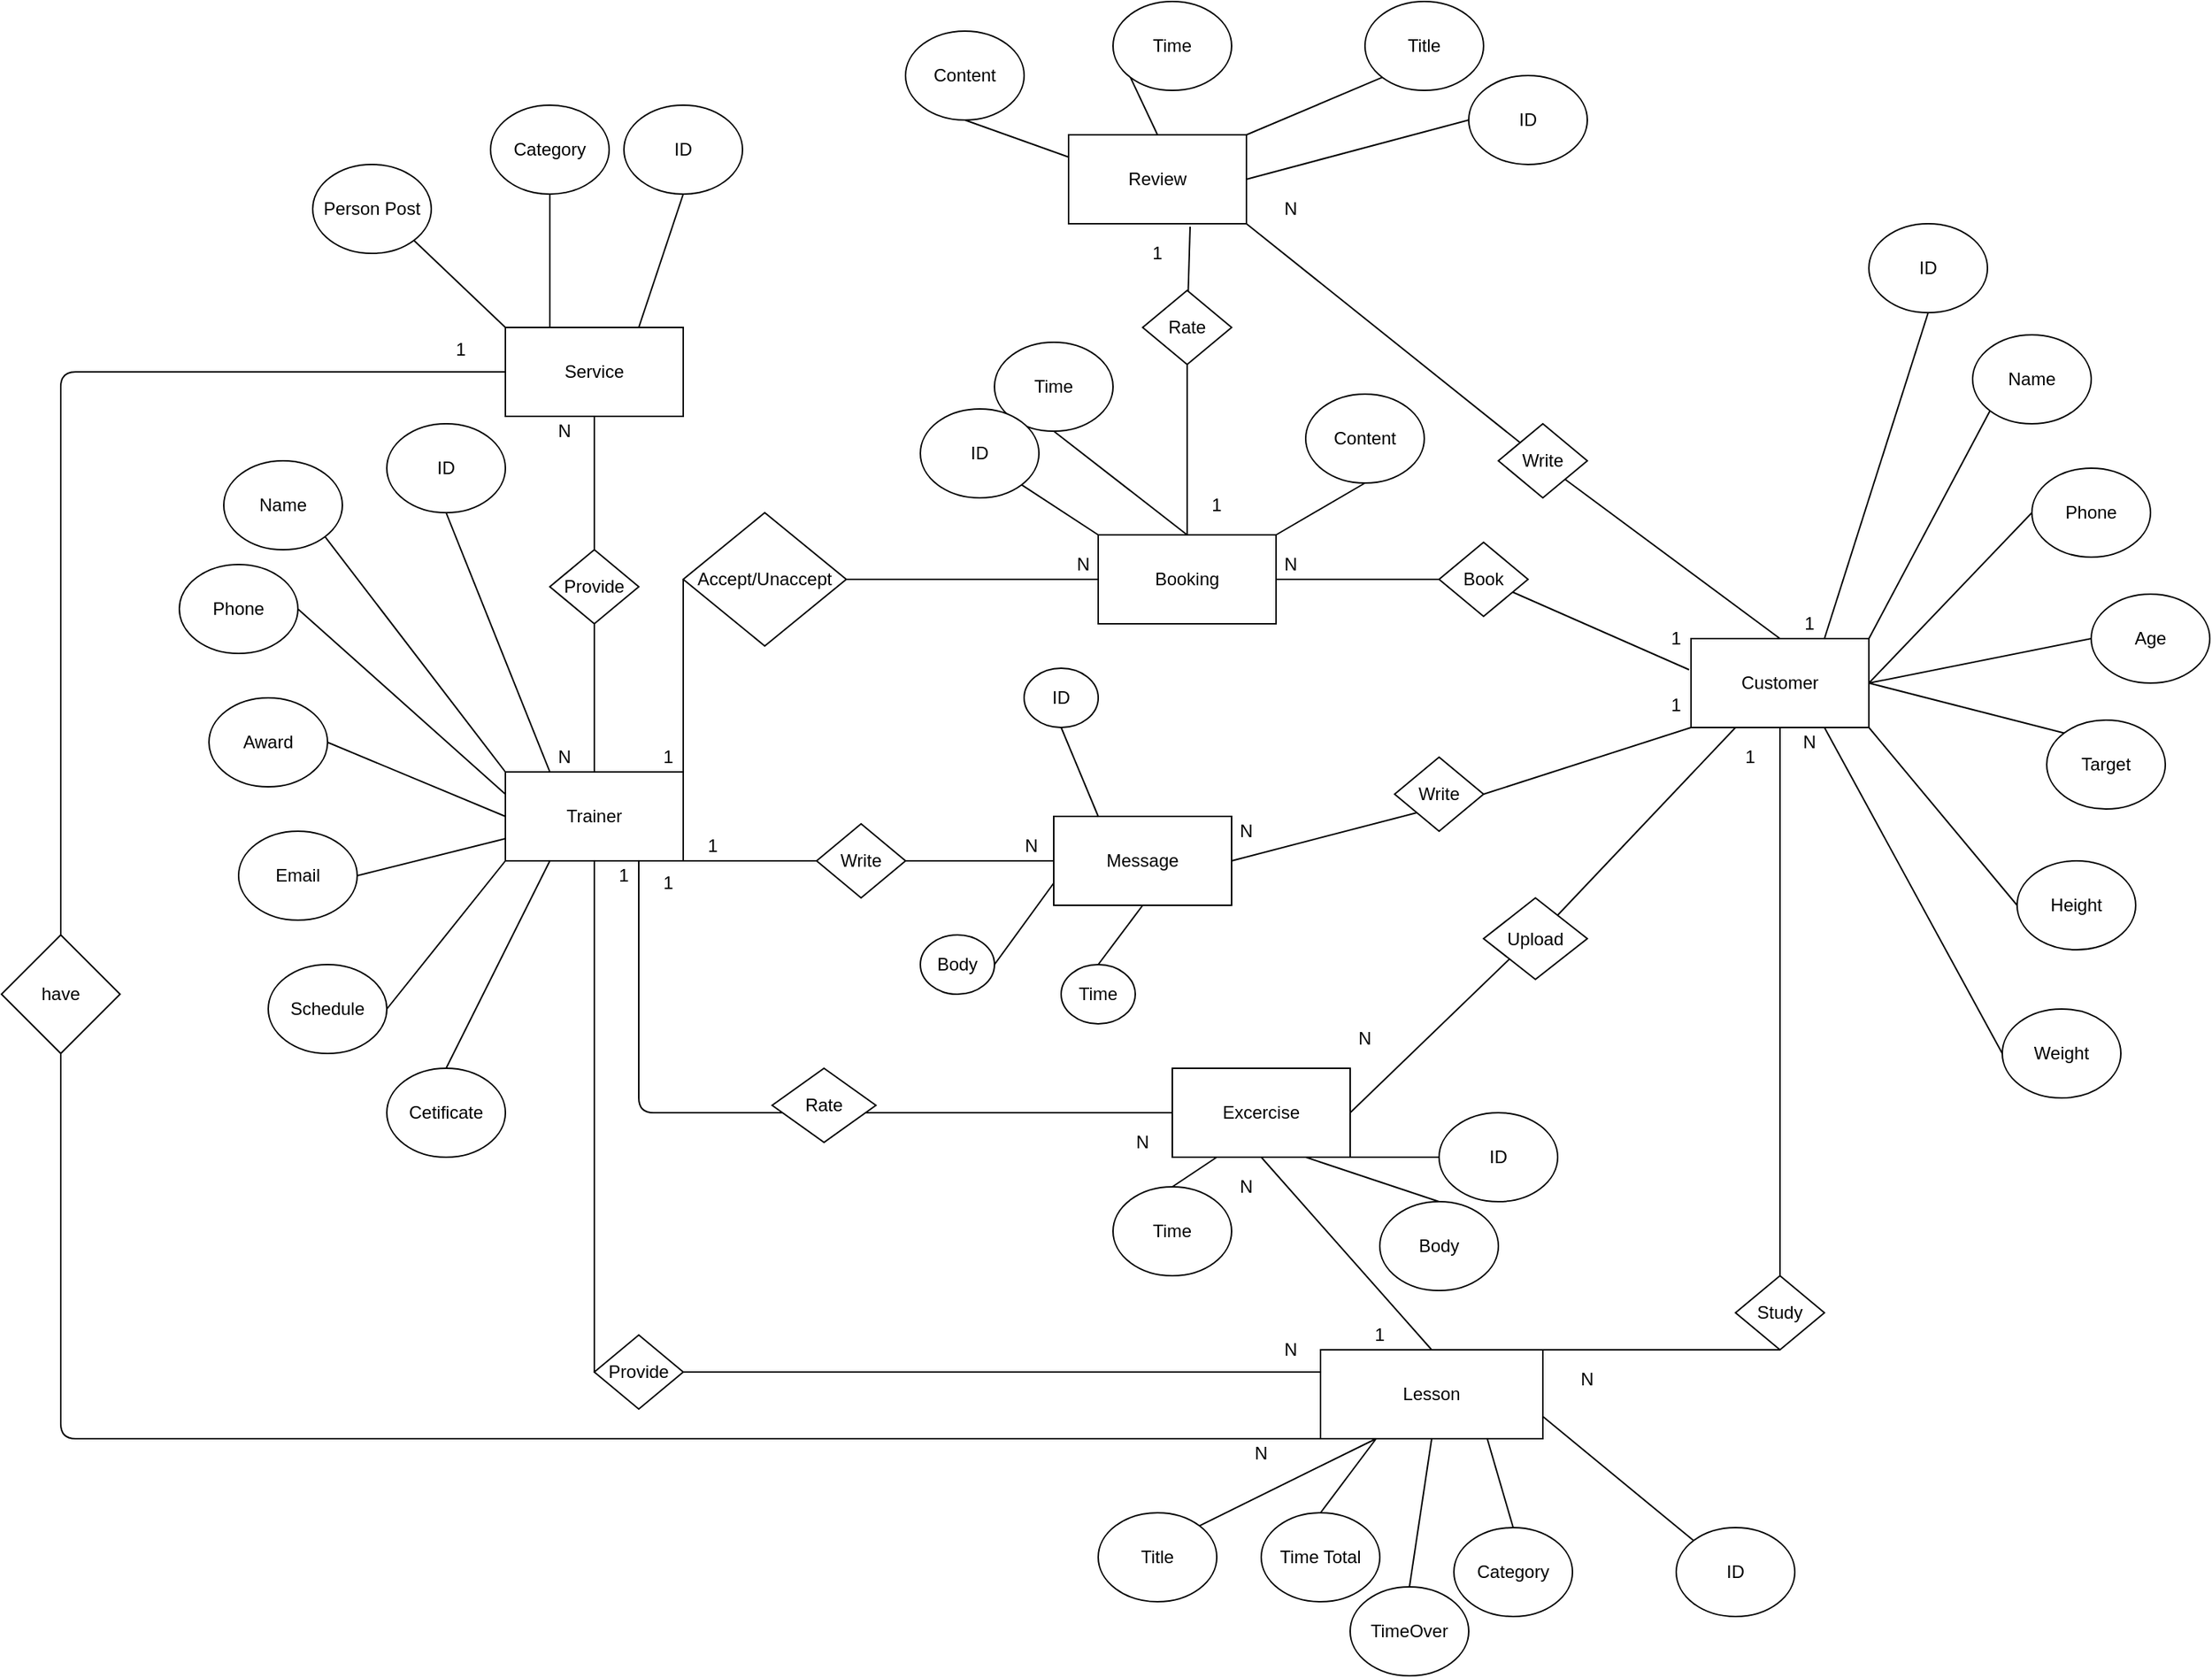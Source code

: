 <mxfile version="13.8.1" type="github">
  <diagram id="C5RBs43oDa-KdzZeNtuy" name="Page-1">
    <mxGraphModel dx="1174" dy="645" grid="1" gridSize="10" guides="1" tooltips="1" connect="1" arrows="1" fold="1" page="1" pageScale="1" pageWidth="2339" pageHeight="3300" math="0" shadow="0">
      <root>
        <mxCell id="WIyWlLk6GJQsqaUBKTNV-0" />
        <mxCell id="WIyWlLk6GJQsqaUBKTNV-1" parent="WIyWlLk6GJQsqaUBKTNV-0" />
        <mxCell id="ReeH3Xt1Pkfj4cLhiJu3-0" value="Message" style="rounded=0;whiteSpace=wrap;html=1;" parent="WIyWlLk6GJQsqaUBKTNV-1" vertex="1">
          <mxGeometry x="1190" y="980" width="120" height="60" as="geometry" />
        </mxCell>
        <mxCell id="ReeH3Xt1Pkfj4cLhiJu3-1" value="Lesson" style="rounded=0;whiteSpace=wrap;html=1;" parent="WIyWlLk6GJQsqaUBKTNV-1" vertex="1">
          <mxGeometry x="1370" y="1340" width="150" height="60" as="geometry" />
        </mxCell>
        <mxCell id="ReeH3Xt1Pkfj4cLhiJu3-2" value="Service" style="rounded=0;whiteSpace=wrap;html=1;" parent="WIyWlLk6GJQsqaUBKTNV-1" vertex="1">
          <mxGeometry x="820" y="650" width="120" height="60" as="geometry" />
        </mxCell>
        <mxCell id="ReeH3Xt1Pkfj4cLhiJu3-3" value="Review" style="rounded=0;whiteSpace=wrap;html=1;" parent="WIyWlLk6GJQsqaUBKTNV-1" vertex="1">
          <mxGeometry x="1200" y="520" width="120" height="60" as="geometry" />
        </mxCell>
        <mxCell id="ReeH3Xt1Pkfj4cLhiJu3-5" value="Booking" style="rounded=0;whiteSpace=wrap;html=1;" parent="WIyWlLk6GJQsqaUBKTNV-1" vertex="1">
          <mxGeometry x="1220" y="790" width="120" height="60" as="geometry" />
        </mxCell>
        <mxCell id="ReeH3Xt1Pkfj4cLhiJu3-6" value="Trainer" style="rounded=0;whiteSpace=wrap;html=1;" parent="WIyWlLk6GJQsqaUBKTNV-1" vertex="1">
          <mxGeometry x="820" y="950" width="120" height="60" as="geometry" />
        </mxCell>
        <mxCell id="ReeH3Xt1Pkfj4cLhiJu3-4" value="Customer" style="rounded=0;whiteSpace=wrap;html=1;" parent="WIyWlLk6GJQsqaUBKTNV-1" vertex="1">
          <mxGeometry x="1620" y="860" width="120" height="60" as="geometry" />
        </mxCell>
        <mxCell id="ReeH3Xt1Pkfj4cLhiJu3-15" value="" style="endArrow=none;html=1;" parent="WIyWlLk6GJQsqaUBKTNV-1" source="ReeH3Xt1Pkfj4cLhiJu3-97" edge="1">
          <mxGeometry width="50" height="50" relative="1" as="geometry">
            <mxPoint x="1060" y="690" as="sourcePoint" />
            <mxPoint x="1282" y="582" as="targetPoint" />
          </mxGeometry>
        </mxCell>
        <mxCell id="ReeH3Xt1Pkfj4cLhiJu3-16" value="" style="endArrow=none;html=1;entryX=1;entryY=1;entryDx=0;entryDy=0;" parent="WIyWlLk6GJQsqaUBKTNV-1" source="ReeH3Xt1Pkfj4cLhiJu3-95" target="ReeH3Xt1Pkfj4cLhiJu3-3" edge="1">
          <mxGeometry width="50" height="50" relative="1" as="geometry">
            <mxPoint x="1580" y="880" as="sourcePoint" />
            <mxPoint x="1630" y="830" as="targetPoint" />
          </mxGeometry>
        </mxCell>
        <mxCell id="ReeH3Xt1Pkfj4cLhiJu3-17" value="" style="endArrow=none;html=1;entryX=-0.011;entryY=0.35;entryDx=0;entryDy=0;entryPerimeter=0;" parent="WIyWlLk6GJQsqaUBKTNV-1" source="ReeH3Xt1Pkfj4cLhiJu3-102" target="ReeH3Xt1Pkfj4cLhiJu3-4" edge="1">
          <mxGeometry width="50" height="50" relative="1" as="geometry">
            <mxPoint x="1350" y="901" as="sourcePoint" />
            <mxPoint x="1520" y="905" as="targetPoint" />
          </mxGeometry>
        </mxCell>
        <mxCell id="ReeH3Xt1Pkfj4cLhiJu3-18" value="" style="endArrow=none;html=1;exitX=1;exitY=0.5;exitDx=0;exitDy=0;entryX=0;entryY=0.5;entryDx=0;entryDy=0;" parent="WIyWlLk6GJQsqaUBKTNV-1" source="ReeH3Xt1Pkfj4cLhiJu3-100" target="ReeH3Xt1Pkfj4cLhiJu3-5" edge="1">
          <mxGeometry width="50" height="50" relative="1" as="geometry">
            <mxPoint x="1060" y="890" as="sourcePoint" />
            <mxPoint x="1220" y="830" as="targetPoint" />
          </mxGeometry>
        </mxCell>
        <mxCell id="ReeH3Xt1Pkfj4cLhiJu3-19" value="" style="endArrow=none;html=1;entryX=0.5;entryY=1;entryDx=0;entryDy=0;exitX=0.5;exitY=0;exitDx=0;exitDy=0;" parent="WIyWlLk6GJQsqaUBKTNV-1" source="ReeH3Xt1Pkfj4cLhiJu3-6" target="ReeH3Xt1Pkfj4cLhiJu3-2" edge="1">
          <mxGeometry width="50" height="50" relative="1" as="geometry">
            <mxPoint x="990" y="890" as="sourcePoint" />
            <mxPoint x="1040" y="840" as="targetPoint" />
          </mxGeometry>
        </mxCell>
        <mxCell id="ReeH3Xt1Pkfj4cLhiJu3-20" value="" style="endArrow=none;html=1;entryX=0.5;entryY=1;entryDx=0;entryDy=0;exitX=0.5;exitY=0;exitDx=0;exitDy=0;" parent="WIyWlLk6GJQsqaUBKTNV-1" source="ReeH3Xt1Pkfj4cLhiJu3-107" target="ReeH3Xt1Pkfj4cLhiJu3-4" edge="1">
          <mxGeometry width="50" height="50" relative="1" as="geometry">
            <mxPoint x="1480" y="1050" as="sourcePoint" />
            <mxPoint x="1530" y="1000" as="targetPoint" />
          </mxGeometry>
        </mxCell>
        <mxCell id="ReeH3Xt1Pkfj4cLhiJu3-21" value="" style="endArrow=none;html=1;exitX=0;exitY=0.5;exitDx=0;exitDy=0;entryX=0.5;entryY=1;entryDx=0;entryDy=0;" parent="WIyWlLk6GJQsqaUBKTNV-1" source="ReeH3Xt1Pkfj4cLhiJu3-108" target="ReeH3Xt1Pkfj4cLhiJu3-6" edge="1">
          <mxGeometry width="50" height="50" relative="1" as="geometry">
            <mxPoint x="1300" y="1000" as="sourcePoint" />
            <mxPoint x="980" y="1080" as="targetPoint" />
            <Array as="points" />
          </mxGeometry>
        </mxCell>
        <mxCell id="ReeH3Xt1Pkfj4cLhiJu3-23" value="" style="endArrow=none;html=1;exitX=1;exitY=0.5;exitDx=0;exitDy=0;entryX=0;entryY=0.5;entryDx=0;entryDy=0;" parent="WIyWlLk6GJQsqaUBKTNV-1" source="ReeH3Xt1Pkfj4cLhiJu3-106" target="ReeH3Xt1Pkfj4cLhiJu3-0" edge="1">
          <mxGeometry width="50" height="50" relative="1" as="geometry">
            <mxPoint x="1300" y="920" as="sourcePoint" />
            <mxPoint x="1350" y="870" as="targetPoint" />
          </mxGeometry>
        </mxCell>
        <mxCell id="ReeH3Xt1Pkfj4cLhiJu3-24" value="" style="endArrow=none;html=1;exitX=1;exitY=0.5;exitDx=0;exitDy=0;entryX=0;entryY=1;entryDx=0;entryDy=0;" parent="WIyWlLk6GJQsqaUBKTNV-1" source="ReeH3Xt1Pkfj4cLhiJu3-104" target="ReeH3Xt1Pkfj4cLhiJu3-4" edge="1">
          <mxGeometry width="50" height="50" relative="1" as="geometry">
            <mxPoint x="1300" y="920" as="sourcePoint" />
            <mxPoint x="1350" y="870" as="targetPoint" />
          </mxGeometry>
        </mxCell>
        <mxCell id="ReeH3Xt1Pkfj4cLhiJu3-25" value="ID" style="ellipse;whiteSpace=wrap;html=1;" parent="WIyWlLk6GJQsqaUBKTNV-1" vertex="1">
          <mxGeometry x="1740" y="580" width="80" height="60" as="geometry" />
        </mxCell>
        <mxCell id="ReeH3Xt1Pkfj4cLhiJu3-26" value="Phone" style="ellipse;whiteSpace=wrap;html=1;" parent="WIyWlLk6GJQsqaUBKTNV-1" vertex="1">
          <mxGeometry x="1850" y="745" width="80" height="60" as="geometry" />
        </mxCell>
        <mxCell id="ReeH3Xt1Pkfj4cLhiJu3-27" value="Age" style="ellipse;whiteSpace=wrap;html=1;" parent="WIyWlLk6GJQsqaUBKTNV-1" vertex="1">
          <mxGeometry x="1890" y="830" width="80" height="60" as="geometry" />
        </mxCell>
        <mxCell id="ReeH3Xt1Pkfj4cLhiJu3-28" value="Name" style="ellipse;whiteSpace=wrap;html=1;" parent="WIyWlLk6GJQsqaUBKTNV-1" vertex="1">
          <mxGeometry x="1810" y="655" width="80" height="60" as="geometry" />
        </mxCell>
        <mxCell id="ReeH3Xt1Pkfj4cLhiJu3-29" value="Target" style="ellipse;whiteSpace=wrap;html=1;" parent="WIyWlLk6GJQsqaUBKTNV-1" vertex="1">
          <mxGeometry x="1860" y="915" width="80" height="60" as="geometry" />
        </mxCell>
        <mxCell id="ReeH3Xt1Pkfj4cLhiJu3-30" value="Height" style="ellipse;whiteSpace=wrap;html=1;" parent="WIyWlLk6GJQsqaUBKTNV-1" vertex="1">
          <mxGeometry x="1840" y="1010" width="80" height="60" as="geometry" />
        </mxCell>
        <mxCell id="ReeH3Xt1Pkfj4cLhiJu3-31" value="Weight" style="ellipse;whiteSpace=wrap;html=1;" parent="WIyWlLk6GJQsqaUBKTNV-1" vertex="1">
          <mxGeometry x="1830" y="1110" width="80" height="60" as="geometry" />
        </mxCell>
        <mxCell id="ReeH3Xt1Pkfj4cLhiJu3-32" value="" style="endArrow=none;html=1;entryX=0.5;entryY=1;entryDx=0;entryDy=0;exitX=0.75;exitY=0;exitDx=0;exitDy=0;" parent="WIyWlLk6GJQsqaUBKTNV-1" source="ReeH3Xt1Pkfj4cLhiJu3-4" target="ReeH3Xt1Pkfj4cLhiJu3-25" edge="1">
          <mxGeometry width="50" height="50" relative="1" as="geometry">
            <mxPoint x="1600" y="880" as="sourcePoint" />
            <mxPoint x="1650" y="830" as="targetPoint" />
          </mxGeometry>
        </mxCell>
        <mxCell id="ReeH3Xt1Pkfj4cLhiJu3-33" value="" style="endArrow=none;html=1;entryX=0;entryY=1;entryDx=0;entryDy=0;exitX=1;exitY=0;exitDx=0;exitDy=0;" parent="WIyWlLk6GJQsqaUBKTNV-1" source="ReeH3Xt1Pkfj4cLhiJu3-4" target="ReeH3Xt1Pkfj4cLhiJu3-28" edge="1">
          <mxGeometry width="50" height="50" relative="1" as="geometry">
            <mxPoint x="1650" y="880" as="sourcePoint" />
            <mxPoint x="1670" y="850" as="targetPoint" />
          </mxGeometry>
        </mxCell>
        <mxCell id="ReeH3Xt1Pkfj4cLhiJu3-34" value="" style="endArrow=none;html=1;entryX=0;entryY=0.5;entryDx=0;entryDy=0;exitX=1;exitY=0.5;exitDx=0;exitDy=0;" parent="WIyWlLk6GJQsqaUBKTNV-1" source="ReeH3Xt1Pkfj4cLhiJu3-4" target="ReeH3Xt1Pkfj4cLhiJu3-26" edge="1">
          <mxGeometry width="50" height="50" relative="1" as="geometry">
            <mxPoint x="1650" y="890" as="sourcePoint" />
            <mxPoint x="1690" y="840" as="targetPoint" />
          </mxGeometry>
        </mxCell>
        <mxCell id="ReeH3Xt1Pkfj4cLhiJu3-35" value="" style="endArrow=none;html=1;entryX=0;entryY=0.5;entryDx=0;entryDy=0;exitX=1;exitY=0.5;exitDx=0;exitDy=0;" parent="WIyWlLk6GJQsqaUBKTNV-1" source="ReeH3Xt1Pkfj4cLhiJu3-4" target="ReeH3Xt1Pkfj4cLhiJu3-27" edge="1">
          <mxGeometry width="50" height="50" relative="1" as="geometry">
            <mxPoint x="1640" y="910" as="sourcePoint" />
            <mxPoint x="1690" y="850" as="targetPoint" />
          </mxGeometry>
        </mxCell>
        <mxCell id="ReeH3Xt1Pkfj4cLhiJu3-36" value="" style="endArrow=none;html=1;entryX=0;entryY=0;entryDx=0;entryDy=0;exitX=1;exitY=0.5;exitDx=0;exitDy=0;" parent="WIyWlLk6GJQsqaUBKTNV-1" source="ReeH3Xt1Pkfj4cLhiJu3-4" target="ReeH3Xt1Pkfj4cLhiJu3-29" edge="1">
          <mxGeometry width="50" height="50" relative="1" as="geometry">
            <mxPoint x="1650" y="915" as="sourcePoint" />
            <mxPoint x="1690" y="865" as="targetPoint" />
          </mxGeometry>
        </mxCell>
        <mxCell id="ReeH3Xt1Pkfj4cLhiJu3-37" value="" style="endArrow=none;html=1;entryX=0;entryY=0.5;entryDx=0;entryDy=0;exitX=1;exitY=1;exitDx=0;exitDy=0;" parent="WIyWlLk6GJQsqaUBKTNV-1" source="ReeH3Xt1Pkfj4cLhiJu3-4" target="ReeH3Xt1Pkfj4cLhiJu3-30" edge="1">
          <mxGeometry width="50" height="50" relative="1" as="geometry">
            <mxPoint x="1650" y="940" as="sourcePoint" />
            <mxPoint x="1690" y="890" as="targetPoint" />
          </mxGeometry>
        </mxCell>
        <mxCell id="ReeH3Xt1Pkfj4cLhiJu3-38" value="" style="endArrow=none;html=1;entryX=0;entryY=0.5;entryDx=0;entryDy=0;exitX=0.75;exitY=1;exitDx=0;exitDy=0;" parent="WIyWlLk6GJQsqaUBKTNV-1" source="ReeH3Xt1Pkfj4cLhiJu3-4" target="ReeH3Xt1Pkfj4cLhiJu3-31" edge="1">
          <mxGeometry width="50" height="50" relative="1" as="geometry">
            <mxPoint x="1620" y="940" as="sourcePoint" />
            <mxPoint x="1660" y="890" as="targetPoint" />
          </mxGeometry>
        </mxCell>
        <mxCell id="ReeH3Xt1Pkfj4cLhiJu3-42" value="ID" style="ellipse;whiteSpace=wrap;html=1;" parent="WIyWlLk6GJQsqaUBKTNV-1" vertex="1">
          <mxGeometry x="1610" y="1460" width="80" height="60" as="geometry" />
        </mxCell>
        <mxCell id="ReeH3Xt1Pkfj4cLhiJu3-43" value="Category" style="ellipse;whiteSpace=wrap;html=1;" parent="WIyWlLk6GJQsqaUBKTNV-1" vertex="1">
          <mxGeometry x="1460" y="1460" width="80" height="60" as="geometry" />
        </mxCell>
        <mxCell id="ReeH3Xt1Pkfj4cLhiJu3-44" value="Time Total" style="ellipse;whiteSpace=wrap;html=1;" parent="WIyWlLk6GJQsqaUBKTNV-1" vertex="1">
          <mxGeometry x="1330" y="1450" width="80" height="60" as="geometry" />
        </mxCell>
        <mxCell id="ReeH3Xt1Pkfj4cLhiJu3-45" value="Title" style="ellipse;whiteSpace=wrap;html=1;" parent="WIyWlLk6GJQsqaUBKTNV-1" vertex="1">
          <mxGeometry x="1220" y="1450" width="80" height="60" as="geometry" />
        </mxCell>
        <mxCell id="ReeH3Xt1Pkfj4cLhiJu3-46" value="" style="endArrow=none;html=1;exitX=1;exitY=0;exitDx=0;exitDy=0;entryX=0.25;entryY=1;entryDx=0;entryDy=0;" parent="WIyWlLk6GJQsqaUBKTNV-1" source="ReeH3Xt1Pkfj4cLhiJu3-45" target="ReeH3Xt1Pkfj4cLhiJu3-1" edge="1">
          <mxGeometry width="50" height="50" relative="1" as="geometry">
            <mxPoint x="1280" y="1160" as="sourcePoint" />
            <mxPoint x="1330" y="1110" as="targetPoint" />
          </mxGeometry>
        </mxCell>
        <mxCell id="ReeH3Xt1Pkfj4cLhiJu3-48" value="" style="endArrow=none;html=1;entryX=0.25;entryY=1;entryDx=0;entryDy=0;exitX=0.5;exitY=0;exitDx=0;exitDy=0;" parent="WIyWlLk6GJQsqaUBKTNV-1" source="ReeH3Xt1Pkfj4cLhiJu3-44" target="ReeH3Xt1Pkfj4cLhiJu3-1" edge="1">
          <mxGeometry width="50" height="50" relative="1" as="geometry">
            <mxPoint x="1350" y="1180" as="sourcePoint" />
            <mxPoint x="1400" y="1130" as="targetPoint" />
          </mxGeometry>
        </mxCell>
        <mxCell id="ReeH3Xt1Pkfj4cLhiJu3-49" value="" style="endArrow=none;html=1;entryX=0.75;entryY=1;entryDx=0;entryDy=0;exitX=0.5;exitY=0;exitDx=0;exitDy=0;" parent="WIyWlLk6GJQsqaUBKTNV-1" source="ReeH3Xt1Pkfj4cLhiJu3-43" target="ReeH3Xt1Pkfj4cLhiJu3-1" edge="1">
          <mxGeometry width="50" height="50" relative="1" as="geometry">
            <mxPoint x="1440" y="1190" as="sourcePoint" />
            <mxPoint x="1447.5" y="1110" as="targetPoint" />
          </mxGeometry>
        </mxCell>
        <mxCell id="ReeH3Xt1Pkfj4cLhiJu3-50" value="" style="endArrow=none;html=1;exitX=1;exitY=0.75;exitDx=0;exitDy=0;entryX=0;entryY=0;entryDx=0;entryDy=0;" parent="WIyWlLk6GJQsqaUBKTNV-1" source="ReeH3Xt1Pkfj4cLhiJu3-1" target="ReeH3Xt1Pkfj4cLhiJu3-42" edge="1">
          <mxGeometry width="50" height="50" relative="1" as="geometry">
            <mxPoint x="1490" y="1140" as="sourcePoint" />
            <mxPoint x="1540" y="1090" as="targetPoint" />
          </mxGeometry>
        </mxCell>
        <mxCell id="ReeH3Xt1Pkfj4cLhiJu3-51" value="Content" style="ellipse;whiteSpace=wrap;html=1;" parent="WIyWlLk6GJQsqaUBKTNV-1" vertex="1">
          <mxGeometry x="1090" y="450" width="80" height="60" as="geometry" />
        </mxCell>
        <mxCell id="ReeH3Xt1Pkfj4cLhiJu3-52" value="Time" style="ellipse;whiteSpace=wrap;html=1;" parent="WIyWlLk6GJQsqaUBKTNV-1" vertex="1">
          <mxGeometry x="1230" y="430" width="80" height="60" as="geometry" />
        </mxCell>
        <mxCell id="ReeH3Xt1Pkfj4cLhiJu3-53" value="Title" style="ellipse;whiteSpace=wrap;html=1;" parent="WIyWlLk6GJQsqaUBKTNV-1" vertex="1">
          <mxGeometry x="1400" y="430" width="80" height="60" as="geometry" />
        </mxCell>
        <mxCell id="ReeH3Xt1Pkfj4cLhiJu3-54" value="ID" style="ellipse;whiteSpace=wrap;html=1;" parent="WIyWlLk6GJQsqaUBKTNV-1" vertex="1">
          <mxGeometry x="1470" y="480" width="80" height="60" as="geometry" />
        </mxCell>
        <mxCell id="ReeH3Xt1Pkfj4cLhiJu3-55" value="ID" style="ellipse;whiteSpace=wrap;html=1;" parent="WIyWlLk6GJQsqaUBKTNV-1" vertex="1">
          <mxGeometry x="900" y="500" width="80" height="60" as="geometry" />
        </mxCell>
        <mxCell id="ReeH3Xt1Pkfj4cLhiJu3-56" value="Category" style="ellipse;whiteSpace=wrap;html=1;" parent="WIyWlLk6GJQsqaUBKTNV-1" vertex="1">
          <mxGeometry x="810" y="500" width="80" height="60" as="geometry" />
        </mxCell>
        <mxCell id="ReeH3Xt1Pkfj4cLhiJu3-57" value="Person Post" style="ellipse;whiteSpace=wrap;html=1;" parent="WIyWlLk6GJQsqaUBKTNV-1" vertex="1">
          <mxGeometry x="690" y="540" width="80" height="60" as="geometry" />
        </mxCell>
        <mxCell id="ReeH3Xt1Pkfj4cLhiJu3-58" value="Name" style="ellipse;whiteSpace=wrap;html=1;" parent="WIyWlLk6GJQsqaUBKTNV-1" vertex="1">
          <mxGeometry x="630" y="740" width="80" height="60" as="geometry" />
        </mxCell>
        <mxCell id="ReeH3Xt1Pkfj4cLhiJu3-59" value="Phone" style="ellipse;whiteSpace=wrap;html=1;" parent="WIyWlLk6GJQsqaUBKTNV-1" vertex="1">
          <mxGeometry x="600" y="810" width="80" height="60" as="geometry" />
        </mxCell>
        <mxCell id="ReeH3Xt1Pkfj4cLhiJu3-60" value="Email" style="ellipse;whiteSpace=wrap;html=1;" parent="WIyWlLk6GJQsqaUBKTNV-1" vertex="1">
          <mxGeometry x="640" y="990" width="80" height="60" as="geometry" />
        </mxCell>
        <mxCell id="ReeH3Xt1Pkfj4cLhiJu3-61" value="Schedule" style="ellipse;whiteSpace=wrap;html=1;" parent="WIyWlLk6GJQsqaUBKTNV-1" vertex="1">
          <mxGeometry x="660" y="1080" width="80" height="60" as="geometry" />
        </mxCell>
        <mxCell id="ReeH3Xt1Pkfj4cLhiJu3-62" value="Cetificate" style="ellipse;whiteSpace=wrap;html=1;" parent="WIyWlLk6GJQsqaUBKTNV-1" vertex="1">
          <mxGeometry x="740" y="1150" width="80" height="60" as="geometry" />
        </mxCell>
        <mxCell id="ReeH3Xt1Pkfj4cLhiJu3-63" value="ID" style="ellipse;whiteSpace=wrap;html=1;" parent="WIyWlLk6GJQsqaUBKTNV-1" vertex="1">
          <mxGeometry x="740" y="715" width="80" height="60" as="geometry" />
        </mxCell>
        <mxCell id="ReeH3Xt1Pkfj4cLhiJu3-64" value="Award" style="ellipse;whiteSpace=wrap;html=1;" parent="WIyWlLk6GJQsqaUBKTNV-1" vertex="1">
          <mxGeometry x="620" y="900" width="80" height="60" as="geometry" />
        </mxCell>
        <mxCell id="ReeH3Xt1Pkfj4cLhiJu3-65" value="Content" style="ellipse;whiteSpace=wrap;html=1;" parent="WIyWlLk6GJQsqaUBKTNV-1" vertex="1">
          <mxGeometry x="1360" y="695" width="80" height="60" as="geometry" />
        </mxCell>
        <mxCell id="ReeH3Xt1Pkfj4cLhiJu3-66" value="Time" style="ellipse;whiteSpace=wrap;html=1;" parent="WIyWlLk6GJQsqaUBKTNV-1" vertex="1">
          <mxGeometry x="1150" y="660" width="80" height="60" as="geometry" />
        </mxCell>
        <mxCell id="ReeH3Xt1Pkfj4cLhiJu3-67" value="ID" style="ellipse;whiteSpace=wrap;html=1;" parent="WIyWlLk6GJQsqaUBKTNV-1" vertex="1">
          <mxGeometry x="1100" y="705" width="80" height="60" as="geometry" />
        </mxCell>
        <mxCell id="ReeH3Xt1Pkfj4cLhiJu3-68" value="Body" style="ellipse;whiteSpace=wrap;html=1;" parent="WIyWlLk6GJQsqaUBKTNV-1" vertex="1">
          <mxGeometry x="1100" y="1060" width="50" height="40" as="geometry" />
        </mxCell>
        <mxCell id="ReeH3Xt1Pkfj4cLhiJu3-69" value="Time" style="ellipse;whiteSpace=wrap;html=1;" parent="WIyWlLk6GJQsqaUBKTNV-1" vertex="1">
          <mxGeometry x="1195" y="1080" width="50" height="40" as="geometry" />
        </mxCell>
        <mxCell id="ReeH3Xt1Pkfj4cLhiJu3-70" value="ID" style="ellipse;whiteSpace=wrap;html=1;" parent="WIyWlLk6GJQsqaUBKTNV-1" vertex="1">
          <mxGeometry x="1170" y="880" width="50" height="40" as="geometry" />
        </mxCell>
        <mxCell id="ReeH3Xt1Pkfj4cLhiJu3-71" value="" style="endArrow=none;html=1;entryX=0;entryY=1;entryDx=0;entryDy=0;exitX=0.5;exitY=0;exitDx=0;exitDy=0;" parent="WIyWlLk6GJQsqaUBKTNV-1" source="ReeH3Xt1Pkfj4cLhiJu3-3" target="ReeH3Xt1Pkfj4cLhiJu3-52" edge="1">
          <mxGeometry width="50" height="50" relative="1" as="geometry">
            <mxPoint x="1320" y="640" as="sourcePoint" />
            <mxPoint x="1370" y="590" as="targetPoint" />
          </mxGeometry>
        </mxCell>
        <mxCell id="ReeH3Xt1Pkfj4cLhiJu3-72" value="" style="endArrow=none;html=1;entryX=0.5;entryY=1;entryDx=0;entryDy=0;exitX=0;exitY=0.25;exitDx=0;exitDy=0;" parent="WIyWlLk6GJQsqaUBKTNV-1" source="ReeH3Xt1Pkfj4cLhiJu3-3" target="ReeH3Xt1Pkfj4cLhiJu3-51" edge="1">
          <mxGeometry width="50" height="50" relative="1" as="geometry">
            <mxPoint x="1260" y="640" as="sourcePoint" />
            <mxPoint x="1310" y="590" as="targetPoint" />
          </mxGeometry>
        </mxCell>
        <mxCell id="ReeH3Xt1Pkfj4cLhiJu3-73" value="" style="endArrow=none;html=1;entryX=0;entryY=1;entryDx=0;entryDy=0;exitX=1;exitY=0;exitDx=0;exitDy=0;" parent="WIyWlLk6GJQsqaUBKTNV-1" source="ReeH3Xt1Pkfj4cLhiJu3-3" target="ReeH3Xt1Pkfj4cLhiJu3-53" edge="1">
          <mxGeometry width="50" height="50" relative="1" as="geometry">
            <mxPoint x="1380" y="640" as="sourcePoint" />
            <mxPoint x="1430" y="590" as="targetPoint" />
          </mxGeometry>
        </mxCell>
        <mxCell id="ReeH3Xt1Pkfj4cLhiJu3-74" value="" style="endArrow=none;html=1;entryX=0;entryY=0.5;entryDx=0;entryDy=0;exitX=1;exitY=0.5;exitDx=0;exitDy=0;" parent="WIyWlLk6GJQsqaUBKTNV-1" source="ReeH3Xt1Pkfj4cLhiJu3-3" target="ReeH3Xt1Pkfj4cLhiJu3-54" edge="1">
          <mxGeometry width="50" height="50" relative="1" as="geometry">
            <mxPoint x="1380" y="670" as="sourcePoint" />
            <mxPoint x="1430" y="620" as="targetPoint" />
          </mxGeometry>
        </mxCell>
        <mxCell id="ReeH3Xt1Pkfj4cLhiJu3-75" value="" style="endArrow=none;html=1;entryX=0.75;entryY=0;entryDx=0;entryDy=0;exitX=0.5;exitY=1;exitDx=0;exitDy=0;" parent="WIyWlLk6GJQsqaUBKTNV-1" source="ReeH3Xt1Pkfj4cLhiJu3-55" target="ReeH3Xt1Pkfj4cLhiJu3-2" edge="1">
          <mxGeometry width="50" height="50" relative="1" as="geometry">
            <mxPoint x="1110" y="850" as="sourcePoint" />
            <mxPoint x="1190" y="830" as="targetPoint" />
          </mxGeometry>
        </mxCell>
        <mxCell id="ReeH3Xt1Pkfj4cLhiJu3-76" value="" style="endArrow=none;html=1;exitX=0.25;exitY=0;exitDx=0;exitDy=0;entryX=0.5;entryY=1;entryDx=0;entryDy=0;" parent="WIyWlLk6GJQsqaUBKTNV-1" source="ReeH3Xt1Pkfj4cLhiJu3-2" target="ReeH3Xt1Pkfj4cLhiJu3-56" edge="1">
          <mxGeometry width="50" height="50" relative="1" as="geometry">
            <mxPoint x="1150" y="890" as="sourcePoint" />
            <mxPoint x="1200" y="840" as="targetPoint" />
          </mxGeometry>
        </mxCell>
        <mxCell id="ReeH3Xt1Pkfj4cLhiJu3-77" value="" style="endArrow=none;html=1;exitX=0;exitY=0;exitDx=0;exitDy=0;entryX=1;entryY=1;entryDx=0;entryDy=0;" parent="WIyWlLk6GJQsqaUBKTNV-1" source="ReeH3Xt1Pkfj4cLhiJu3-2" target="ReeH3Xt1Pkfj4cLhiJu3-57" edge="1">
          <mxGeometry width="50" height="50" relative="1" as="geometry">
            <mxPoint x="1160" y="900" as="sourcePoint" />
            <mxPoint x="1210" y="850" as="targetPoint" />
          </mxGeometry>
        </mxCell>
        <mxCell id="ReeH3Xt1Pkfj4cLhiJu3-78" value="" style="endArrow=none;html=1;exitX=0;exitY=0;exitDx=0;exitDy=0;entryX=1;entryY=1;entryDx=0;entryDy=0;" parent="WIyWlLk6GJQsqaUBKTNV-1" source="ReeH3Xt1Pkfj4cLhiJu3-5" target="ReeH3Xt1Pkfj4cLhiJu3-67" edge="1">
          <mxGeometry width="50" height="50" relative="1" as="geometry">
            <mxPoint x="1170" y="910" as="sourcePoint" />
            <mxPoint x="1220" y="860" as="targetPoint" />
          </mxGeometry>
        </mxCell>
        <mxCell id="ReeH3Xt1Pkfj4cLhiJu3-79" value="" style="endArrow=none;html=1;entryX=0.5;entryY=0;entryDx=0;entryDy=0;exitX=0.5;exitY=1;exitDx=0;exitDy=0;" parent="WIyWlLk6GJQsqaUBKTNV-1" source="ReeH3Xt1Pkfj4cLhiJu3-66" target="ReeH3Xt1Pkfj4cLhiJu3-5" edge="1">
          <mxGeometry width="50" height="50" relative="1" as="geometry">
            <mxPoint x="1180" y="920" as="sourcePoint" />
            <mxPoint x="1230" y="870" as="targetPoint" />
          </mxGeometry>
        </mxCell>
        <mxCell id="ReeH3Xt1Pkfj4cLhiJu3-80" value="" style="endArrow=none;html=1;entryX=1;entryY=0;entryDx=0;entryDy=0;exitX=0.5;exitY=1;exitDx=0;exitDy=0;" parent="WIyWlLk6GJQsqaUBKTNV-1" source="ReeH3Xt1Pkfj4cLhiJu3-65" target="ReeH3Xt1Pkfj4cLhiJu3-5" edge="1">
          <mxGeometry width="50" height="50" relative="1" as="geometry">
            <mxPoint x="1190" y="930" as="sourcePoint" />
            <mxPoint x="1240" y="880" as="targetPoint" />
          </mxGeometry>
        </mxCell>
        <mxCell id="ReeH3Xt1Pkfj4cLhiJu3-81" value="" style="endArrow=none;html=1;exitX=0.25;exitY=0;exitDx=0;exitDy=0;entryX=0.5;entryY=1;entryDx=0;entryDy=0;" parent="WIyWlLk6GJQsqaUBKTNV-1" source="ReeH3Xt1Pkfj4cLhiJu3-0" target="ReeH3Xt1Pkfj4cLhiJu3-70" edge="1">
          <mxGeometry width="50" height="50" relative="1" as="geometry">
            <mxPoint x="1200" y="940" as="sourcePoint" />
            <mxPoint x="1250" y="890" as="targetPoint" />
          </mxGeometry>
        </mxCell>
        <mxCell id="ReeH3Xt1Pkfj4cLhiJu3-82" value="" style="endArrow=none;html=1;exitX=1;exitY=0.5;exitDx=0;exitDy=0;entryX=0;entryY=0.75;entryDx=0;entryDy=0;" parent="WIyWlLk6GJQsqaUBKTNV-1" source="ReeH3Xt1Pkfj4cLhiJu3-68" target="ReeH3Xt1Pkfj4cLhiJu3-0" edge="1">
          <mxGeometry width="50" height="50" relative="1" as="geometry">
            <mxPoint x="1210" y="950" as="sourcePoint" />
            <mxPoint x="1260" y="900" as="targetPoint" />
          </mxGeometry>
        </mxCell>
        <mxCell id="ReeH3Xt1Pkfj4cLhiJu3-83" value="" style="endArrow=none;html=1;exitX=0.5;exitY=1;exitDx=0;exitDy=0;entryX=0.5;entryY=0;entryDx=0;entryDy=0;" parent="WIyWlLk6GJQsqaUBKTNV-1" source="ReeH3Xt1Pkfj4cLhiJu3-0" target="ReeH3Xt1Pkfj4cLhiJu3-69" edge="1">
          <mxGeometry width="50" height="50" relative="1" as="geometry">
            <mxPoint x="1220" y="960" as="sourcePoint" />
            <mxPoint x="1270" y="910" as="targetPoint" />
          </mxGeometry>
        </mxCell>
        <mxCell id="ReeH3Xt1Pkfj4cLhiJu3-84" value="" style="endArrow=none;html=1;exitX=0.25;exitY=0;exitDx=0;exitDy=0;entryX=0.5;entryY=1;entryDx=0;entryDy=0;" parent="WIyWlLk6GJQsqaUBKTNV-1" source="ReeH3Xt1Pkfj4cLhiJu3-6" target="ReeH3Xt1Pkfj4cLhiJu3-63" edge="1">
          <mxGeometry width="50" height="50" relative="1" as="geometry">
            <mxPoint x="1230" y="970" as="sourcePoint" />
            <mxPoint x="1280" y="920" as="targetPoint" />
          </mxGeometry>
        </mxCell>
        <mxCell id="ReeH3Xt1Pkfj4cLhiJu3-85" value="" style="endArrow=none;html=1;exitX=0;exitY=0;exitDx=0;exitDy=0;entryX=1;entryY=1;entryDx=0;entryDy=0;" parent="WIyWlLk6GJQsqaUBKTNV-1" source="ReeH3Xt1Pkfj4cLhiJu3-6" target="ReeH3Xt1Pkfj4cLhiJu3-58" edge="1">
          <mxGeometry width="50" height="50" relative="1" as="geometry">
            <mxPoint x="1240" y="980" as="sourcePoint" />
            <mxPoint x="1290" y="930" as="targetPoint" />
          </mxGeometry>
        </mxCell>
        <mxCell id="ReeH3Xt1Pkfj4cLhiJu3-86" value="" style="endArrow=none;html=1;exitX=0;exitY=0.25;exitDx=0;exitDy=0;entryX=1;entryY=0.5;entryDx=0;entryDy=0;" parent="WIyWlLk6GJQsqaUBKTNV-1" source="ReeH3Xt1Pkfj4cLhiJu3-6" target="ReeH3Xt1Pkfj4cLhiJu3-59" edge="1">
          <mxGeometry width="50" height="50" relative="1" as="geometry">
            <mxPoint x="1250" y="990" as="sourcePoint" />
            <mxPoint x="1300" y="940" as="targetPoint" />
          </mxGeometry>
        </mxCell>
        <mxCell id="ReeH3Xt1Pkfj4cLhiJu3-87" value="" style="endArrow=none;html=1;exitX=0;exitY=0.5;exitDx=0;exitDy=0;entryX=1;entryY=0.5;entryDx=0;entryDy=0;" parent="WIyWlLk6GJQsqaUBKTNV-1" source="ReeH3Xt1Pkfj4cLhiJu3-6" target="ReeH3Xt1Pkfj4cLhiJu3-64" edge="1">
          <mxGeometry width="50" height="50" relative="1" as="geometry">
            <mxPoint x="1260" y="1000" as="sourcePoint" />
            <mxPoint x="1310" y="950" as="targetPoint" />
          </mxGeometry>
        </mxCell>
        <mxCell id="ReeH3Xt1Pkfj4cLhiJu3-88" value="" style="endArrow=none;html=1;exitX=0;exitY=0.75;exitDx=0;exitDy=0;entryX=1;entryY=0.5;entryDx=0;entryDy=0;" parent="WIyWlLk6GJQsqaUBKTNV-1" source="ReeH3Xt1Pkfj4cLhiJu3-6" target="ReeH3Xt1Pkfj4cLhiJu3-60" edge="1">
          <mxGeometry width="50" height="50" relative="1" as="geometry">
            <mxPoint x="1270" y="1010" as="sourcePoint" />
            <mxPoint x="1320" y="960" as="targetPoint" />
          </mxGeometry>
        </mxCell>
        <mxCell id="ReeH3Xt1Pkfj4cLhiJu3-89" value="" style="endArrow=none;html=1;exitX=1;exitY=0.5;exitDx=0;exitDy=0;entryX=0;entryY=1;entryDx=0;entryDy=0;" parent="WIyWlLk6GJQsqaUBKTNV-1" source="ReeH3Xt1Pkfj4cLhiJu3-61" target="ReeH3Xt1Pkfj4cLhiJu3-6" edge="1">
          <mxGeometry width="50" height="50" relative="1" as="geometry">
            <mxPoint x="1280" y="1020" as="sourcePoint" />
            <mxPoint x="1330" y="970" as="targetPoint" />
          </mxGeometry>
        </mxCell>
        <mxCell id="ReeH3Xt1Pkfj4cLhiJu3-90" value="" style="endArrow=none;html=1;exitX=0.5;exitY=0;exitDx=0;exitDy=0;entryX=0.25;entryY=1;entryDx=0;entryDy=0;" parent="WIyWlLk6GJQsqaUBKTNV-1" source="ReeH3Xt1Pkfj4cLhiJu3-62" target="ReeH3Xt1Pkfj4cLhiJu3-6" edge="1">
          <mxGeometry width="50" height="50" relative="1" as="geometry">
            <mxPoint x="1290" y="1030" as="sourcePoint" />
            <mxPoint x="1340" y="980" as="targetPoint" />
          </mxGeometry>
        </mxCell>
        <mxCell id="ReeH3Xt1Pkfj4cLhiJu3-91" value="1" style="text;html=1;strokeColor=none;fillColor=none;align=center;verticalAlign=middle;whiteSpace=wrap;rounded=0;" parent="WIyWlLk6GJQsqaUBKTNV-1" vertex="1">
          <mxGeometry x="1680" y="840" width="40" height="20" as="geometry" />
        </mxCell>
        <mxCell id="ReeH3Xt1Pkfj4cLhiJu3-94" value="N" style="text;html=1;strokeColor=none;fillColor=none;align=center;verticalAlign=middle;whiteSpace=wrap;rounded=0;" parent="WIyWlLk6GJQsqaUBKTNV-1" vertex="1">
          <mxGeometry x="1330" y="560" width="40" height="20" as="geometry" />
        </mxCell>
        <mxCell id="ReeH3Xt1Pkfj4cLhiJu3-95" value="Write" style="rhombus;whiteSpace=wrap;html=1;" parent="WIyWlLk6GJQsqaUBKTNV-1" vertex="1">
          <mxGeometry x="1490" y="715" width="60" height="50" as="geometry" />
        </mxCell>
        <mxCell id="ReeH3Xt1Pkfj4cLhiJu3-96" value="" style="endArrow=none;html=1;entryX=1;entryY=1;entryDx=0;entryDy=0;exitX=0.5;exitY=0;exitDx=0;exitDy=0;" parent="WIyWlLk6GJQsqaUBKTNV-1" source="ReeH3Xt1Pkfj4cLhiJu3-4" target="ReeH3Xt1Pkfj4cLhiJu3-95" edge="1">
          <mxGeometry width="50" height="50" relative="1" as="geometry">
            <mxPoint x="1580" y="880" as="sourcePoint" />
            <mxPoint x="1380" y="700" as="targetPoint" />
          </mxGeometry>
        </mxCell>
        <mxCell id="ReeH3Xt1Pkfj4cLhiJu3-97" value="Rate" style="rhombus;whiteSpace=wrap;html=1;" parent="WIyWlLk6GJQsqaUBKTNV-1" vertex="1">
          <mxGeometry x="1250" y="625" width="60" height="50" as="geometry" />
        </mxCell>
        <mxCell id="ReeH3Xt1Pkfj4cLhiJu3-98" value="" style="endArrow=none;html=1;entryX=0.5;entryY=1;entryDx=0;entryDy=0;exitX=0.5;exitY=0;exitDx=0;exitDy=0;" parent="WIyWlLk6GJQsqaUBKTNV-1" source="ReeH3Xt1Pkfj4cLhiJu3-5" target="ReeH3Xt1Pkfj4cLhiJu3-97" edge="1">
          <mxGeometry width="50" height="50" relative="1" as="geometry">
            <mxPoint x="1060" y="690" as="sourcePoint" />
            <mxPoint x="1261.32" y="691" as="targetPoint" />
          </mxGeometry>
        </mxCell>
        <mxCell id="ReeH3Xt1Pkfj4cLhiJu3-99" value="Provide" style="rhombus;whiteSpace=wrap;html=1;" parent="WIyWlLk6GJQsqaUBKTNV-1" vertex="1">
          <mxGeometry x="850" y="800" width="60" height="50" as="geometry" />
        </mxCell>
        <mxCell id="ReeH3Xt1Pkfj4cLhiJu3-100" value="Accept/Unaccept" style="rhombus;whiteSpace=wrap;html=1;" parent="WIyWlLk6GJQsqaUBKTNV-1" vertex="1">
          <mxGeometry x="940" y="775" width="110" height="90" as="geometry" />
        </mxCell>
        <mxCell id="ReeH3Xt1Pkfj4cLhiJu3-101" value="" style="endArrow=none;html=1;entryX=0;entryY=0.5;entryDx=0;entryDy=0;exitX=1;exitY=0;exitDx=0;exitDy=0;" parent="WIyWlLk6GJQsqaUBKTNV-1" source="ReeH3Xt1Pkfj4cLhiJu3-6" target="ReeH3Xt1Pkfj4cLhiJu3-100" edge="1">
          <mxGeometry width="50" height="50" relative="1" as="geometry">
            <mxPoint x="1060" y="905" as="sourcePoint" />
            <mxPoint x="1230" y="905" as="targetPoint" />
          </mxGeometry>
        </mxCell>
        <mxCell id="ReeH3Xt1Pkfj4cLhiJu3-102" value="Book" style="rhombus;whiteSpace=wrap;html=1;" parent="WIyWlLk6GJQsqaUBKTNV-1" vertex="1">
          <mxGeometry x="1450" y="795" width="60" height="50" as="geometry" />
        </mxCell>
        <mxCell id="ReeH3Xt1Pkfj4cLhiJu3-103" value="" style="endArrow=none;html=1;exitX=1;exitY=0.5;exitDx=0;exitDy=0;entryX=0;entryY=0.5;entryDx=0;entryDy=0;" parent="WIyWlLk6GJQsqaUBKTNV-1" source="ReeH3Xt1Pkfj4cLhiJu3-5" target="ReeH3Xt1Pkfj4cLhiJu3-102" edge="1">
          <mxGeometry width="50" height="50" relative="1" as="geometry">
            <mxPoint x="1350" y="901" as="sourcePoint" />
            <mxPoint x="1409" y="901" as="targetPoint" />
          </mxGeometry>
        </mxCell>
        <mxCell id="ReeH3Xt1Pkfj4cLhiJu3-104" value="Write" style="rhombus;whiteSpace=wrap;html=1;" parent="WIyWlLk6GJQsqaUBKTNV-1" vertex="1">
          <mxGeometry x="1420" y="940" width="60" height="50" as="geometry" />
        </mxCell>
        <mxCell id="ReeH3Xt1Pkfj4cLhiJu3-105" value="" style="endArrow=none;html=1;exitX=1;exitY=0.5;exitDx=0;exitDy=0;entryX=0;entryY=1;entryDx=0;entryDy=0;" parent="WIyWlLk6GJQsqaUBKTNV-1" source="ReeH3Xt1Pkfj4cLhiJu3-0" target="ReeH3Xt1Pkfj4cLhiJu3-104" edge="1">
          <mxGeometry width="50" height="50" relative="1" as="geometry">
            <mxPoint x="1280.0" y="1000" as="sourcePoint" />
            <mxPoint x="1530" y="940" as="targetPoint" />
          </mxGeometry>
        </mxCell>
        <mxCell id="ReeH3Xt1Pkfj4cLhiJu3-108" value="Provide" style="rhombus;whiteSpace=wrap;html=1;" parent="WIyWlLk6GJQsqaUBKTNV-1" vertex="1">
          <mxGeometry x="880" y="1330" width="60" height="50" as="geometry" />
        </mxCell>
        <mxCell id="ReeH3Xt1Pkfj4cLhiJu3-110" value="" style="endArrow=none;html=1;exitX=1;exitY=0.5;exitDx=0;exitDy=0;entryX=0;entryY=0.25;entryDx=0;entryDy=0;" parent="WIyWlLk6GJQsqaUBKTNV-1" source="ReeH3Xt1Pkfj4cLhiJu3-108" target="ReeH3Xt1Pkfj4cLhiJu3-1" edge="1">
          <mxGeometry width="50" height="50" relative="1" as="geometry">
            <mxPoint x="1380" y="930" as="sourcePoint" />
            <mxPoint x="1430" y="880" as="targetPoint" />
          </mxGeometry>
        </mxCell>
        <mxCell id="ReeH3Xt1Pkfj4cLhiJu3-106" value="Write" style="rhombus;whiteSpace=wrap;html=1;" parent="WIyWlLk6GJQsqaUBKTNV-1" vertex="1">
          <mxGeometry x="1030" y="985" width="60" height="50" as="geometry" />
        </mxCell>
        <mxCell id="ReeH3Xt1Pkfj4cLhiJu3-112" value="" style="endArrow=none;html=1;exitX=1;exitY=1;exitDx=0;exitDy=0;entryX=0;entryY=0.5;entryDx=0;entryDy=0;" parent="WIyWlLk6GJQsqaUBKTNV-1" source="ReeH3Xt1Pkfj4cLhiJu3-6" target="ReeH3Xt1Pkfj4cLhiJu3-106" edge="1">
          <mxGeometry width="50" height="50" relative="1" as="geometry">
            <mxPoint x="940" y="1010" as="sourcePoint" />
            <mxPoint x="1160" y="1000" as="targetPoint" />
          </mxGeometry>
        </mxCell>
        <mxCell id="ReeH3Xt1Pkfj4cLhiJu3-107" value="Study" style="rhombus;whiteSpace=wrap;html=1;" parent="WIyWlLk6GJQsqaUBKTNV-1" vertex="1">
          <mxGeometry x="1650" y="1290" width="60" height="50" as="geometry" />
        </mxCell>
        <mxCell id="ReeH3Xt1Pkfj4cLhiJu3-114" value="" style="endArrow=none;html=1;entryX=0.5;entryY=1;entryDx=0;entryDy=0;exitX=1;exitY=0;exitDx=0;exitDy=0;" parent="WIyWlLk6GJQsqaUBKTNV-1" source="ReeH3Xt1Pkfj4cLhiJu3-1" target="ReeH3Xt1Pkfj4cLhiJu3-107" edge="1">
          <mxGeometry width="50" height="50" relative="1" as="geometry">
            <mxPoint x="1470" y="1150" as="sourcePoint" />
            <mxPoint x="1690" y="920" as="targetPoint" />
          </mxGeometry>
        </mxCell>
        <mxCell id="ReeH3Xt1Pkfj4cLhiJu3-115" value="1" style="text;html=1;strokeColor=none;fillColor=none;align=center;verticalAlign=middle;whiteSpace=wrap;rounded=0;" parent="WIyWlLk6GJQsqaUBKTNV-1" vertex="1">
          <mxGeometry x="1590" y="850" width="40" height="20" as="geometry" />
        </mxCell>
        <mxCell id="ReeH3Xt1Pkfj4cLhiJu3-116" value="N" style="text;html=1;strokeColor=none;fillColor=none;align=center;verticalAlign=middle;whiteSpace=wrap;rounded=0;" parent="WIyWlLk6GJQsqaUBKTNV-1" vertex="1">
          <mxGeometry x="1330" y="800" width="40" height="20" as="geometry" />
        </mxCell>
        <mxCell id="ReeH3Xt1Pkfj4cLhiJu3-117" value="1" style="text;html=1;strokeColor=none;fillColor=none;align=center;verticalAlign=middle;whiteSpace=wrap;rounded=0;" parent="WIyWlLk6GJQsqaUBKTNV-1" vertex="1">
          <mxGeometry x="1280" y="760" width="40" height="20" as="geometry" />
        </mxCell>
        <mxCell id="ReeH3Xt1Pkfj4cLhiJu3-118" value="N" style="text;html=1;strokeColor=none;fillColor=none;align=center;verticalAlign=middle;whiteSpace=wrap;rounded=0;" parent="WIyWlLk6GJQsqaUBKTNV-1" vertex="1">
          <mxGeometry x="1300" y="980" width="40" height="20" as="geometry" />
        </mxCell>
        <mxCell id="ReeH3Xt1Pkfj4cLhiJu3-119" value="N" style="text;html=1;strokeColor=none;fillColor=none;align=center;verticalAlign=middle;whiteSpace=wrap;rounded=0;" parent="WIyWlLk6GJQsqaUBKTNV-1" vertex="1">
          <mxGeometry x="1155" y="990" width="40" height="20" as="geometry" />
        </mxCell>
        <mxCell id="ReeH3Xt1Pkfj4cLhiJu3-120" value="1" style="text;html=1;strokeColor=none;fillColor=none;align=center;verticalAlign=middle;whiteSpace=wrap;rounded=0;" parent="WIyWlLk6GJQsqaUBKTNV-1" vertex="1">
          <mxGeometry x="940" y="990" width="40" height="20" as="geometry" />
        </mxCell>
        <mxCell id="ReeH3Xt1Pkfj4cLhiJu3-121" value="1" style="text;html=1;strokeColor=none;fillColor=none;align=center;verticalAlign=middle;whiteSpace=wrap;rounded=0;" parent="WIyWlLk6GJQsqaUBKTNV-1" vertex="1">
          <mxGeometry x="910" y="930" width="40" height="20" as="geometry" />
        </mxCell>
        <mxCell id="ReeH3Xt1Pkfj4cLhiJu3-122" value="N" style="text;html=1;strokeColor=none;fillColor=none;align=center;verticalAlign=middle;whiteSpace=wrap;rounded=0;" parent="WIyWlLk6GJQsqaUBKTNV-1" vertex="1">
          <mxGeometry x="1190" y="800" width="40" height="20" as="geometry" />
        </mxCell>
        <mxCell id="ReeH3Xt1Pkfj4cLhiJu3-123" value="N" style="text;html=1;strokeColor=none;fillColor=none;align=center;verticalAlign=middle;whiteSpace=wrap;rounded=0;" parent="WIyWlLk6GJQsqaUBKTNV-1" vertex="1">
          <mxGeometry x="1680" y="920" width="40" height="20" as="geometry" />
        </mxCell>
        <mxCell id="ReeH3Xt1Pkfj4cLhiJu3-125" value="1" style="text;html=1;strokeColor=none;fillColor=none;align=center;verticalAlign=middle;whiteSpace=wrap;rounded=0;" parent="WIyWlLk6GJQsqaUBKTNV-1" vertex="1">
          <mxGeometry x="880" y="1010" width="40" height="20" as="geometry" />
        </mxCell>
        <mxCell id="ReeH3Xt1Pkfj4cLhiJu3-126" value="N" style="text;html=1;strokeColor=none;fillColor=none;align=center;verticalAlign=middle;whiteSpace=wrap;rounded=0;" parent="WIyWlLk6GJQsqaUBKTNV-1" vertex="1">
          <mxGeometry x="1330" y="1330" width="40" height="20" as="geometry" />
        </mxCell>
        <mxCell id="ReeH3Xt1Pkfj4cLhiJu3-128" value="N" style="text;html=1;strokeColor=none;fillColor=none;align=center;verticalAlign=middle;whiteSpace=wrap;rounded=0;" parent="WIyWlLk6GJQsqaUBKTNV-1" vertex="1">
          <mxGeometry x="1530" y="1350" width="40" height="20" as="geometry" />
        </mxCell>
        <mxCell id="ReeH3Xt1Pkfj4cLhiJu3-129" value="N" style="text;html=1;strokeColor=none;fillColor=none;align=center;verticalAlign=middle;whiteSpace=wrap;rounded=0;" parent="WIyWlLk6GJQsqaUBKTNV-1" vertex="1">
          <mxGeometry x="840" y="930" width="40" height="20" as="geometry" />
        </mxCell>
        <mxCell id="ReeH3Xt1Pkfj4cLhiJu3-130" value="N" style="text;html=1;strokeColor=none;fillColor=none;align=center;verticalAlign=middle;whiteSpace=wrap;rounded=0;" parent="WIyWlLk6GJQsqaUBKTNV-1" vertex="1">
          <mxGeometry x="840" y="710" width="40" height="20" as="geometry" />
        </mxCell>
        <mxCell id="4REYapqOr-iFjJKdb2jv-0" value="1" style="text;html=1;strokeColor=none;fillColor=none;align=center;verticalAlign=middle;whiteSpace=wrap;rounded=0;" parent="WIyWlLk6GJQsqaUBKTNV-1" vertex="1">
          <mxGeometry x="1590" y="895" width="40" height="20" as="geometry" />
        </mxCell>
        <mxCell id="R_dNniGwWuZGF0Bj567y-1" value="" style="endArrow=none;html=1;exitX=0;exitY=0.5;exitDx=0;exitDy=0;entryX=0;entryY=1;entryDx=0;entryDy=0;" parent="WIyWlLk6GJQsqaUBKTNV-1" source="ReeH3Xt1Pkfj4cLhiJu3-2" target="ReeH3Xt1Pkfj4cLhiJu3-1" edge="1">
          <mxGeometry width="50" height="50" relative="1" as="geometry">
            <mxPoint x="1260" y="820" as="sourcePoint" />
            <mxPoint x="1310" y="770" as="targetPoint" />
            <Array as="points">
              <mxPoint x="520" y="680" />
              <mxPoint x="520" y="1400" />
            </Array>
          </mxGeometry>
        </mxCell>
        <mxCell id="R_dNniGwWuZGF0Bj567y-2" value="N" style="text;html=1;strokeColor=none;fillColor=none;align=center;verticalAlign=middle;whiteSpace=wrap;rounded=0;" parent="WIyWlLk6GJQsqaUBKTNV-1" vertex="1">
          <mxGeometry x="1310" y="1400" width="40" height="20" as="geometry" />
        </mxCell>
        <mxCell id="R_dNniGwWuZGF0Bj567y-3" value="1" style="text;html=1;strokeColor=none;fillColor=none;align=center;verticalAlign=middle;whiteSpace=wrap;rounded=0;" parent="WIyWlLk6GJQsqaUBKTNV-1" vertex="1">
          <mxGeometry x="770" y="655" width="40" height="20" as="geometry" />
        </mxCell>
        <mxCell id="R_dNniGwWuZGF0Bj567y-6" value="Excercise" style="rounded=0;whiteSpace=wrap;html=1;" parent="WIyWlLk6GJQsqaUBKTNV-1" vertex="1">
          <mxGeometry x="1270" y="1150" width="120" height="60" as="geometry" />
        </mxCell>
        <mxCell id="R_dNniGwWuZGF0Bj567y-7" value="" style="endArrow=none;html=1;entryX=0.25;entryY=1;entryDx=0;entryDy=0;" parent="WIyWlLk6GJQsqaUBKTNV-1" source="R_dNniGwWuZGF0Bj567y-26" target="ReeH3Xt1Pkfj4cLhiJu3-4" edge="1">
          <mxGeometry width="50" height="50" relative="1" as="geometry">
            <mxPoint x="1390" y="1220" as="sourcePoint" />
            <mxPoint x="1440" y="1170" as="targetPoint" />
          </mxGeometry>
        </mxCell>
        <mxCell id="R_dNniGwWuZGF0Bj567y-8" value="" style="endArrow=none;html=1;exitX=0.75;exitY=0;exitDx=0;exitDy=0;entryX=0;entryY=0.5;entryDx=0;entryDy=0;" parent="WIyWlLk6GJQsqaUBKTNV-1" source="ReeH3Xt1Pkfj4cLhiJu3-125" target="R_dNniGwWuZGF0Bj567y-6" edge="1">
          <mxGeometry width="50" height="50" relative="1" as="geometry">
            <mxPoint x="990" y="1220" as="sourcePoint" />
            <mxPoint x="1040" y="1170" as="targetPoint" />
            <Array as="points">
              <mxPoint x="910" y="1180" />
            </Array>
          </mxGeometry>
        </mxCell>
        <mxCell id="R_dNniGwWuZGF0Bj567y-10" value="1" style="text;html=1;strokeColor=none;fillColor=none;align=center;verticalAlign=middle;whiteSpace=wrap;rounded=0;" parent="WIyWlLk6GJQsqaUBKTNV-1" vertex="1">
          <mxGeometry x="910" y="1015" width="40" height="20" as="geometry" />
        </mxCell>
        <mxCell id="R_dNniGwWuZGF0Bj567y-11" value="1" style="text;html=1;strokeColor=none;fillColor=none;align=center;verticalAlign=middle;whiteSpace=wrap;rounded=0;" parent="WIyWlLk6GJQsqaUBKTNV-1" vertex="1">
          <mxGeometry x="1640" y="930" width="40" height="20" as="geometry" />
        </mxCell>
        <mxCell id="R_dNniGwWuZGF0Bj567y-15" value="N" style="text;html=1;strokeColor=none;fillColor=none;align=center;verticalAlign=middle;whiteSpace=wrap;rounded=0;" parent="WIyWlLk6GJQsqaUBKTNV-1" vertex="1">
          <mxGeometry x="1380" y="1120" width="40" height="20" as="geometry" />
        </mxCell>
        <mxCell id="R_dNniGwWuZGF0Bj567y-16" value="N" style="text;html=1;strokeColor=none;fillColor=none;align=center;verticalAlign=middle;whiteSpace=wrap;rounded=0;" parent="WIyWlLk6GJQsqaUBKTNV-1" vertex="1">
          <mxGeometry x="1230" y="1190" width="40" height="20" as="geometry" />
        </mxCell>
        <mxCell id="R_dNniGwWuZGF0Bj567y-19" value="ID" style="ellipse;whiteSpace=wrap;html=1;" parent="WIyWlLk6GJQsqaUBKTNV-1" vertex="1">
          <mxGeometry x="1450" y="1180" width="80" height="60" as="geometry" />
        </mxCell>
        <mxCell id="R_dNniGwWuZGF0Bj567y-21" value="Body" style="ellipse;whiteSpace=wrap;html=1;" parent="WIyWlLk6GJQsqaUBKTNV-1" vertex="1">
          <mxGeometry x="1410" y="1240" width="80" height="60" as="geometry" />
        </mxCell>
        <mxCell id="R_dNniGwWuZGF0Bj567y-22" value="Time" style="ellipse;whiteSpace=wrap;html=1;" parent="WIyWlLk6GJQsqaUBKTNV-1" vertex="1">
          <mxGeometry x="1230" y="1230" width="80" height="60" as="geometry" />
        </mxCell>
        <mxCell id="R_dNniGwWuZGF0Bj567y-23" value="" style="endArrow=none;html=1;exitX=1;exitY=1;exitDx=0;exitDy=0;entryX=0;entryY=0.5;entryDx=0;entryDy=0;" parent="WIyWlLk6GJQsqaUBKTNV-1" source="R_dNniGwWuZGF0Bj567y-6" target="R_dNniGwWuZGF0Bj567y-19" edge="1">
          <mxGeometry width="50" height="50" relative="1" as="geometry">
            <mxPoint x="1480" y="1190" as="sourcePoint" />
            <mxPoint x="1530" y="1140" as="targetPoint" />
          </mxGeometry>
        </mxCell>
        <mxCell id="R_dNniGwWuZGF0Bj567y-24" value="" style="endArrow=none;html=1;entryX=0.75;entryY=1;entryDx=0;entryDy=0;exitX=0.5;exitY=0;exitDx=0;exitDy=0;" parent="WIyWlLk6GJQsqaUBKTNV-1" source="R_dNniGwWuZGF0Bj567y-21" target="R_dNniGwWuZGF0Bj567y-6" edge="1">
          <mxGeometry width="50" height="50" relative="1" as="geometry">
            <mxPoint x="1030" y="1290" as="sourcePoint" />
            <mxPoint x="1080" y="1240" as="targetPoint" />
          </mxGeometry>
        </mxCell>
        <mxCell id="R_dNniGwWuZGF0Bj567y-25" value="" style="endArrow=none;html=1;entryX=0.25;entryY=1;entryDx=0;entryDy=0;exitX=0.5;exitY=0;exitDx=0;exitDy=0;" parent="WIyWlLk6GJQsqaUBKTNV-1" source="R_dNniGwWuZGF0Bj567y-22" target="R_dNniGwWuZGF0Bj567y-6" edge="1">
          <mxGeometry width="50" height="50" relative="1" as="geometry">
            <mxPoint x="1040" y="1290" as="sourcePoint" />
            <mxPoint x="1090" y="1240" as="targetPoint" />
          </mxGeometry>
        </mxCell>
        <mxCell id="R_dNniGwWuZGF0Bj567y-26" value="Upload" style="rhombus;whiteSpace=wrap;html=1;" parent="WIyWlLk6GJQsqaUBKTNV-1" vertex="1">
          <mxGeometry x="1480" y="1035" width="70" height="55" as="geometry" />
        </mxCell>
        <mxCell id="R_dNniGwWuZGF0Bj567y-27" value="" style="endArrow=none;html=1;entryX=0;entryY=1;entryDx=0;entryDy=0;exitX=1;exitY=0.5;exitDx=0;exitDy=0;" parent="WIyWlLk6GJQsqaUBKTNV-1" source="R_dNniGwWuZGF0Bj567y-6" target="R_dNniGwWuZGF0Bj567y-26" edge="1">
          <mxGeometry width="50" height="50" relative="1" as="geometry">
            <mxPoint x="1390" y="1180" as="sourcePoint" />
            <mxPoint x="1650" y="920" as="targetPoint" />
          </mxGeometry>
        </mxCell>
        <mxCell id="R_dNniGwWuZGF0Bj567y-28" value="Rate" style="rhombus;whiteSpace=wrap;html=1;" parent="WIyWlLk6GJQsqaUBKTNV-1" vertex="1">
          <mxGeometry x="1000" y="1150" width="70" height="50" as="geometry" />
        </mxCell>
        <mxCell id="R_dNniGwWuZGF0Bj567y-30" value="have" style="rhombus;whiteSpace=wrap;html=1;" parent="WIyWlLk6GJQsqaUBKTNV-1" vertex="1">
          <mxGeometry x="480" y="1060" width="80" height="80" as="geometry" />
        </mxCell>
        <mxCell id="TmZByMW2_F8E9W7t4yON-0" value="" style="endArrow=none;html=1;entryX=0.5;entryY=1;entryDx=0;entryDy=0;exitX=0.5;exitY=0;exitDx=0;exitDy=0;" parent="WIyWlLk6GJQsqaUBKTNV-1" source="ReeH3Xt1Pkfj4cLhiJu3-1" target="R_dNniGwWuZGF0Bj567y-6" edge="1">
          <mxGeometry width="50" height="50" relative="1" as="geometry">
            <mxPoint x="1330" y="1280" as="sourcePoint" />
            <mxPoint x="1380" y="1230" as="targetPoint" />
          </mxGeometry>
        </mxCell>
        <mxCell id="TmZByMW2_F8E9W7t4yON-1" value="1" style="text;html=1;strokeColor=none;fillColor=none;align=center;verticalAlign=middle;whiteSpace=wrap;rounded=0;" parent="WIyWlLk6GJQsqaUBKTNV-1" vertex="1">
          <mxGeometry x="1390" y="1320" width="40" height="20" as="geometry" />
        </mxCell>
        <mxCell id="TmZByMW2_F8E9W7t4yON-2" value="N" style="text;html=1;strokeColor=none;fillColor=none;align=center;verticalAlign=middle;whiteSpace=wrap;rounded=0;" parent="WIyWlLk6GJQsqaUBKTNV-1" vertex="1">
          <mxGeometry x="1300" y="1220" width="40" height="20" as="geometry" />
        </mxCell>
        <mxCell id="TmZByMW2_F8E9W7t4yON-3" value="TimeOver" style="ellipse;whiteSpace=wrap;html=1;" parent="WIyWlLk6GJQsqaUBKTNV-1" vertex="1">
          <mxGeometry x="1390" y="1500" width="80" height="60" as="geometry" />
        </mxCell>
        <mxCell id="TmZByMW2_F8E9W7t4yON-4" value="" style="endArrow=none;html=1;entryX=0.5;entryY=1;entryDx=0;entryDy=0;exitX=0.5;exitY=0;exitDx=0;exitDy=0;" parent="WIyWlLk6GJQsqaUBKTNV-1" source="TmZByMW2_F8E9W7t4yON-3" target="ReeH3Xt1Pkfj4cLhiJu3-1" edge="1">
          <mxGeometry width="50" height="50" relative="1" as="geometry">
            <mxPoint x="1430" y="1470" as="sourcePoint" />
            <mxPoint x="1480" y="1420" as="targetPoint" />
          </mxGeometry>
        </mxCell>
        <mxCell id="8xl0lNRvVfQoZ1OVDWi_-0" value="1" style="text;html=1;strokeColor=none;fillColor=none;align=center;verticalAlign=middle;whiteSpace=wrap;rounded=0;" vertex="1" parent="WIyWlLk6GJQsqaUBKTNV-1">
          <mxGeometry x="1240" y="590" width="40" height="20" as="geometry" />
        </mxCell>
      </root>
    </mxGraphModel>
  </diagram>
</mxfile>
